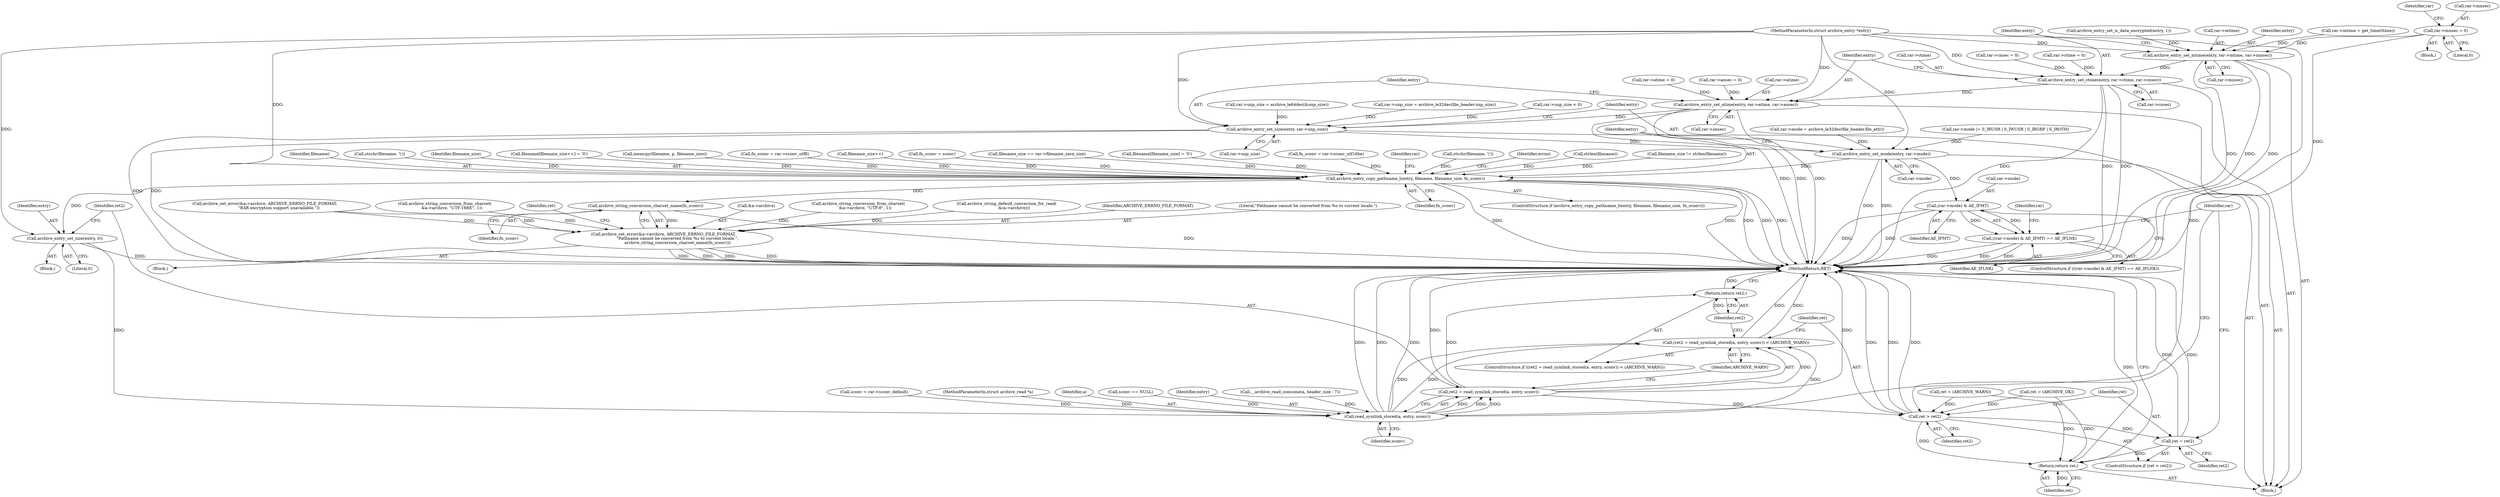 digraph "0_libarchive_5562545b5562f6d12a4ef991fae158bf4ccf92b6@pointer" {
"1000338" [label="(Call,rar->mnsec = 0)"];
"1001626" [label="(Call,archive_entry_set_mtime(entry, rar->mtime, rar->mnsec))"];
"1001634" [label="(Call,archive_entry_set_ctime(entry, rar->ctime, rar->cnsec))"];
"1001642" [label="(Call,archive_entry_set_atime(entry, rar->atime, rar->ansec))"];
"1001650" [label="(Call,archive_entry_set_size(entry, rar->unp_size))"];
"1001655" [label="(Call,archive_entry_set_mode(entry, rar->mode))"];
"1001661" [label="(Call,archive_entry_copy_pathname_l(entry, filename, filename_size, fn_sconv))"];
"1001688" [label="(Call,archive_string_conversion_charset_name(fn_sconv))"];
"1001681" [label="(Call,archive_set_error(&a->archive, ARCHIVE_ERRNO_FILE_FORMAT,\n                      \"Pathname cannot be converted from %s to current locale.\",\n                      archive_string_conversion_charset_name(fn_sconv)))"];
"1001707" [label="(Call,archive_entry_set_size(entry, 0))"];
"1001714" [label="(Call,read_symlink_stored(a, entry, sconv))"];
"1001711" [label="(Call,(ret2 = read_symlink_stored(a, entry, sconv)) < (ARCHIVE_WARN))"];
"1001712" [label="(Call,ret2 = read_symlink_stored(a, entry, sconv))"];
"1001719" [label="(Return,return ret2;)"];
"1001722" [label="(Call,ret > ret2)"];
"1001725" [label="(Call,ret = ret2)"];
"1001739" [label="(Return,return ret;)"];
"1001695" [label="(Call,(rar->mode) & AE_IFMT)"];
"1001694" [label="(Call,((rar->mode) & AE_IFMT) == AE_IFLNK)"];
"1001727" [label="(Identifier,ret2)"];
"1000342" [label="(Literal,0)"];
"1000182" [label="(Call,sconv = rar->sconv_default)"];
"1001682" [label="(Call,&a->archive)"];
"1001708" [label="(Identifier,entry)"];
"1001631" [label="(Call,rar->mnsec)"];
"1001693" [label="(ControlStructure,if (((rar->mode) & AE_IFMT) == AE_IFLNK))"];
"1000338" [label="(Call,rar->mnsec = 0)"];
"1000345" [label="(Identifier,rar)"];
"1000699" [label="(Call,memcpy(filename, p, filename_size))"];
"1001023" [label="(Call,archive_string_conversion_from_charset(\n           &a->archive, \"UTF-8\", 1))"];
"1001731" [label="(Identifier,rar)"];
"1001694" [label="(Call,((rar->mode) & AE_IFMT) == AE_IFLNK)"];
"1000117" [label="(MethodParameterIn,struct archive_read *a)"];
"1001690" [label="(Call,ret = (ARCHIVE_WARN))"];
"1001715" [label="(Identifier,a)"];
"1001639" [label="(Call,rar->cnsec)"];
"1001661" [label="(Call,archive_entry_copy_pathname_l(entry, filename, filename_size, fn_sconv))"];
"1001038" [label="(Call,fn_sconv = rar->sconv_utf8)"];
"1001047" [label="(Call,strchr(filename, '\\'))"];
"1000462" [label="(Call,archive_entry_set_is_data_encrypted(entry, 1))"];
"1001722" [label="(Call,ret > ret2)"];
"1000158" [label="(Call,sconv == NULL)"];
"1001628" [label="(Call,rar->mtime)"];
"1001669" [label="(Identifier,errno)"];
"1001740" [label="(Identifier,ret)"];
"1001635" [label="(Identifier,entry)"];
"1000521" [label="(Call,rar->unp_size = archive_le64dec(&unp_size))"];
"1000172" [label="(Call,archive_string_default_conversion_for_read(\n            &(a->archive)))"];
"1000742" [label="(Call,strlen(filename))"];
"1001720" [label="(Identifier,ret2)"];
"1000716" [label="(Call,filename_size != strlen(filename))"];
"1000328" [label="(Call,rar->cnsec = 0)"];
"1001663" [label="(Identifier,filename)"];
"1001710" [label="(ControlStructure,if ((ret2 = read_symlink_stored(a, entry, sconv)) < (ARCHIVE_WARN)))"];
"1000318" [label="(Call,rar->ansec = 0)"];
"1001686" [label="(Identifier,ARCHIVE_ERRNO_FILE_FORMAT)"];
"1000120" [label="(Block,)"];
"1001688" [label="(Call,archive_string_conversion_charset_name(fn_sconv))"];
"1001717" [label="(Identifier,sconv)"];
"1001642" [label="(Call,archive_entry_set_atime(entry, rar->atime, rar->ansec))"];
"1000262" [label="(Block,)"];
"1001067" [label="(Call,strchr(filename, '\\'))"];
"1000323" [label="(Call,rar->ctime = 0)"];
"1001687" [label="(Literal,\"Pathname cannot be converted from %s to current locale.\")"];
"1001468" [label="(Call,rar->mode |= S_IRUSR | S_IWUSR | S_IRGRP | S_IROTH)"];
"1001718" [label="(Identifier,ARCHIVE_WARN)"];
"1001627" [label="(Identifier,entry)"];
"1001634" [label="(Call,archive_entry_set_ctime(entry, rar->ctime, rar->cnsec))"];
"1001666" [label="(Block,)"];
"1001711" [label="(Call,(ret2 = read_symlink_stored(a, entry, sconv)) < (ARCHIVE_WARN))"];
"1001664" [label="(Identifier,filename_size)"];
"1000946" [label="(Call,filename[filename_size++] = '\0')"];
"1001707" [label="(Call,archive_entry_set_size(entry, 0))"];
"1001681" [label="(Call,archive_set_error(&a->archive, ARCHIVE_ERRNO_FILE_FORMAT,\n                      \"Pathname cannot be converted from %s to current locale.\",\n                      archive_string_conversion_charset_name(fn_sconv)))"];
"1001709" [label="(Literal,0)"];
"1001713" [label="(Identifier,ret2)"];
"1001739" [label="(Return,return ret;)"];
"1000470" [label="(Call,archive_set_error(&a->archive, ARCHIVE_ERRNO_FILE_FORMAT,\n                      \"RAR encryption support unavailable.\"))"];
"1000118" [label="(MethodParameterIn,struct archive_entry *entry)"];
"1001689" [label="(Identifier,fn_sconv)"];
"1001704" [label="(Identifier,rar)"];
"1001650" [label="(Call,archive_entry_set_size(entry, rar->unp_size))"];
"1000139" [label="(Call,ret = (ARCHIVE_OK))"];
"1000441" [label="(Call,rar->mtime = get_time(ttime))"];
"1000553" [label="(Call,rar->unp_size < 0)"];
"1001652" [label="(Call,rar->unp_size)"];
"1001716" [label="(Identifier,entry)"];
"1001721" [label="(ControlStructure,if (ret > ret2))"];
"1000949" [label="(Call,filename_size++)"];
"1001060" [label="(Call,fn_sconv = sconv)"];
"1001665" [label="(Identifier,fn_sconv)"];
"1001636" [label="(Call,rar->ctime)"];
"1001719" [label="(Return,return ret2;)"];
"1001726" [label="(Identifier,ret)"];
"1001700" [label="(Identifier,AE_IFLNK)"];
"1001712" [label="(Call,ret2 = read_symlink_stored(a, entry, sconv))"];
"1001741" [label="(MethodReturn,RET)"];
"1001724" [label="(Identifier,ret2)"];
"1000339" [label="(Call,rar->mnsec)"];
"1001647" [label="(Call,rar->ansec)"];
"1000963" [label="(Call,archive_string_conversion_from_charset(\n           &a->archive, \"UTF-16BE\", 1))"];
"1001691" [label="(Identifier,ret)"];
"1001643" [label="(Identifier,entry)"];
"1001699" [label="(Identifier,AE_IFMT)"];
"1001084" [label="(Call,filename_size == rar->filename_save_size)"];
"1000703" [label="(Call,filename[filename_size] = '\0')"];
"1001657" [label="(Call,rar->mode)"];
"1001662" [label="(Identifier,entry)"];
"1001656" [label="(Identifier,entry)"];
"1001655" [label="(Call,archive_entry_set_mode(entry, rar->mode))"];
"1001644" [label="(Call,rar->atime)"];
"1001701" [label="(Block,)"];
"1001626" [label="(Call,archive_entry_set_mtime(entry, rar->mtime, rar->mnsec))"];
"1001660" [label="(ControlStructure,if (archive_entry_copy_pathname_l(entry, filename, filename_size, fn_sconv)))"];
"1001392" [label="(Call,__archive_read_consume(a, header_size - 7))"];
"1001725" [label="(Call,ret = ret2)"];
"1000313" [label="(Call,rar->atime = 0)"];
"1001723" [label="(Identifier,ret)"];
"1001714" [label="(Call,read_symlink_stored(a, entry, sconv))"];
"1000978" [label="(Call,fn_sconv = rar->sconv_utf16be)"];
"1000538" [label="(Call,rar->unp_size = archive_le32dec(file_header.unp_size))"];
"1001651" [label="(Identifier,entry)"];
"1001695" [label="(Call,(rar->mode) & AE_IFMT)"];
"1001696" [label="(Call,rar->mode)"];
"1001483" [label="(Call,rar->mode = archive_le32dec(file_header.file_attr))"];
"1001697" [label="(Identifier,rar)"];
"1000338" -> "1000262"  [label="AST: "];
"1000338" -> "1000342"  [label="CFG: "];
"1000339" -> "1000338"  [label="AST: "];
"1000342" -> "1000338"  [label="AST: "];
"1000345" -> "1000338"  [label="CFG: "];
"1000338" -> "1001741"  [label="DDG: "];
"1000338" -> "1001626"  [label="DDG: "];
"1001626" -> "1000120"  [label="AST: "];
"1001626" -> "1001631"  [label="CFG: "];
"1001627" -> "1001626"  [label="AST: "];
"1001628" -> "1001626"  [label="AST: "];
"1001631" -> "1001626"  [label="AST: "];
"1001635" -> "1001626"  [label="CFG: "];
"1001626" -> "1001741"  [label="DDG: "];
"1001626" -> "1001741"  [label="DDG: "];
"1001626" -> "1001741"  [label="DDG: "];
"1000462" -> "1001626"  [label="DDG: "];
"1000118" -> "1001626"  [label="DDG: "];
"1000441" -> "1001626"  [label="DDG: "];
"1001626" -> "1001634"  [label="DDG: "];
"1001634" -> "1000120"  [label="AST: "];
"1001634" -> "1001639"  [label="CFG: "];
"1001635" -> "1001634"  [label="AST: "];
"1001636" -> "1001634"  [label="AST: "];
"1001639" -> "1001634"  [label="AST: "];
"1001643" -> "1001634"  [label="CFG: "];
"1001634" -> "1001741"  [label="DDG: "];
"1001634" -> "1001741"  [label="DDG: "];
"1001634" -> "1001741"  [label="DDG: "];
"1000118" -> "1001634"  [label="DDG: "];
"1000323" -> "1001634"  [label="DDG: "];
"1000328" -> "1001634"  [label="DDG: "];
"1001634" -> "1001642"  [label="DDG: "];
"1001642" -> "1000120"  [label="AST: "];
"1001642" -> "1001647"  [label="CFG: "];
"1001643" -> "1001642"  [label="AST: "];
"1001644" -> "1001642"  [label="AST: "];
"1001647" -> "1001642"  [label="AST: "];
"1001651" -> "1001642"  [label="CFG: "];
"1001642" -> "1001741"  [label="DDG: "];
"1001642" -> "1001741"  [label="DDG: "];
"1001642" -> "1001741"  [label="DDG: "];
"1000118" -> "1001642"  [label="DDG: "];
"1000313" -> "1001642"  [label="DDG: "];
"1000318" -> "1001642"  [label="DDG: "];
"1001642" -> "1001650"  [label="DDG: "];
"1001650" -> "1000120"  [label="AST: "];
"1001650" -> "1001652"  [label="CFG: "];
"1001651" -> "1001650"  [label="AST: "];
"1001652" -> "1001650"  [label="AST: "];
"1001656" -> "1001650"  [label="CFG: "];
"1001650" -> "1001741"  [label="DDG: "];
"1001650" -> "1001741"  [label="DDG: "];
"1000118" -> "1001650"  [label="DDG: "];
"1000538" -> "1001650"  [label="DDG: "];
"1000521" -> "1001650"  [label="DDG: "];
"1000553" -> "1001650"  [label="DDG: "];
"1001650" -> "1001655"  [label="DDG: "];
"1001655" -> "1000120"  [label="AST: "];
"1001655" -> "1001657"  [label="CFG: "];
"1001656" -> "1001655"  [label="AST: "];
"1001657" -> "1001655"  [label="AST: "];
"1001662" -> "1001655"  [label="CFG: "];
"1001655" -> "1001741"  [label="DDG: "];
"1001655" -> "1001741"  [label="DDG: "];
"1000118" -> "1001655"  [label="DDG: "];
"1001468" -> "1001655"  [label="DDG: "];
"1001483" -> "1001655"  [label="DDG: "];
"1001655" -> "1001661"  [label="DDG: "];
"1001655" -> "1001695"  [label="DDG: "];
"1001661" -> "1001660"  [label="AST: "];
"1001661" -> "1001665"  [label="CFG: "];
"1001662" -> "1001661"  [label="AST: "];
"1001663" -> "1001661"  [label="AST: "];
"1001664" -> "1001661"  [label="AST: "];
"1001665" -> "1001661"  [label="AST: "];
"1001669" -> "1001661"  [label="CFG: "];
"1001697" -> "1001661"  [label="CFG: "];
"1001661" -> "1001741"  [label="DDG: "];
"1001661" -> "1001741"  [label="DDG: "];
"1001661" -> "1001741"  [label="DDG: "];
"1001661" -> "1001741"  [label="DDG: "];
"1001661" -> "1001741"  [label="DDG: "];
"1000118" -> "1001661"  [label="DDG: "];
"1001047" -> "1001661"  [label="DDG: "];
"1000703" -> "1001661"  [label="DDG: "];
"1000946" -> "1001661"  [label="DDG: "];
"1001067" -> "1001661"  [label="DDG: "];
"1000742" -> "1001661"  [label="DDG: "];
"1000949" -> "1001661"  [label="DDG: "];
"1001084" -> "1001661"  [label="DDG: "];
"1000716" -> "1001661"  [label="DDG: "];
"1000699" -> "1001661"  [label="DDG: "];
"1001060" -> "1001661"  [label="DDG: "];
"1000978" -> "1001661"  [label="DDG: "];
"1001038" -> "1001661"  [label="DDG: "];
"1001661" -> "1001688"  [label="DDG: "];
"1001661" -> "1001707"  [label="DDG: "];
"1001688" -> "1001681"  [label="AST: "];
"1001688" -> "1001689"  [label="CFG: "];
"1001689" -> "1001688"  [label="AST: "];
"1001681" -> "1001688"  [label="CFG: "];
"1001688" -> "1001741"  [label="DDG: "];
"1001688" -> "1001681"  [label="DDG: "];
"1001681" -> "1001666"  [label="AST: "];
"1001682" -> "1001681"  [label="AST: "];
"1001686" -> "1001681"  [label="AST: "];
"1001687" -> "1001681"  [label="AST: "];
"1001691" -> "1001681"  [label="CFG: "];
"1001681" -> "1001741"  [label="DDG: "];
"1001681" -> "1001741"  [label="DDG: "];
"1001681" -> "1001741"  [label="DDG: "];
"1001681" -> "1001741"  [label="DDG: "];
"1001023" -> "1001681"  [label="DDG: "];
"1000963" -> "1001681"  [label="DDG: "];
"1000172" -> "1001681"  [label="DDG: "];
"1000470" -> "1001681"  [label="DDG: "];
"1000470" -> "1001681"  [label="DDG: "];
"1001707" -> "1001701"  [label="AST: "];
"1001707" -> "1001709"  [label="CFG: "];
"1001708" -> "1001707"  [label="AST: "];
"1001709" -> "1001707"  [label="AST: "];
"1001713" -> "1001707"  [label="CFG: "];
"1001707" -> "1001741"  [label="DDG: "];
"1000118" -> "1001707"  [label="DDG: "];
"1001707" -> "1001714"  [label="DDG: "];
"1001714" -> "1001712"  [label="AST: "];
"1001714" -> "1001717"  [label="CFG: "];
"1001715" -> "1001714"  [label="AST: "];
"1001716" -> "1001714"  [label="AST: "];
"1001717" -> "1001714"  [label="AST: "];
"1001712" -> "1001714"  [label="CFG: "];
"1001714" -> "1001741"  [label="DDG: "];
"1001714" -> "1001741"  [label="DDG: "];
"1001714" -> "1001741"  [label="DDG: "];
"1001714" -> "1001711"  [label="DDG: "];
"1001714" -> "1001711"  [label="DDG: "];
"1001714" -> "1001711"  [label="DDG: "];
"1001714" -> "1001712"  [label="DDG: "];
"1001714" -> "1001712"  [label="DDG: "];
"1001714" -> "1001712"  [label="DDG: "];
"1001392" -> "1001714"  [label="DDG: "];
"1000117" -> "1001714"  [label="DDG: "];
"1000118" -> "1001714"  [label="DDG: "];
"1000182" -> "1001714"  [label="DDG: "];
"1000158" -> "1001714"  [label="DDG: "];
"1001711" -> "1001710"  [label="AST: "];
"1001711" -> "1001718"  [label="CFG: "];
"1001712" -> "1001711"  [label="AST: "];
"1001718" -> "1001711"  [label="AST: "];
"1001720" -> "1001711"  [label="CFG: "];
"1001723" -> "1001711"  [label="CFG: "];
"1001711" -> "1001741"  [label="DDG: "];
"1001711" -> "1001741"  [label="DDG: "];
"1001712" -> "1001711"  [label="DDG: "];
"1001713" -> "1001712"  [label="AST: "];
"1001718" -> "1001712"  [label="CFG: "];
"1001712" -> "1001741"  [label="DDG: "];
"1001712" -> "1001741"  [label="DDG: "];
"1001712" -> "1001719"  [label="DDG: "];
"1001712" -> "1001722"  [label="DDG: "];
"1001719" -> "1001710"  [label="AST: "];
"1001719" -> "1001720"  [label="CFG: "];
"1001720" -> "1001719"  [label="AST: "];
"1001741" -> "1001719"  [label="CFG: "];
"1001719" -> "1001741"  [label="DDG: "];
"1001720" -> "1001719"  [label="DDG: "];
"1001722" -> "1001721"  [label="AST: "];
"1001722" -> "1001724"  [label="CFG: "];
"1001723" -> "1001722"  [label="AST: "];
"1001724" -> "1001722"  [label="AST: "];
"1001726" -> "1001722"  [label="CFG: "];
"1001731" -> "1001722"  [label="CFG: "];
"1001722" -> "1001741"  [label="DDG: "];
"1001722" -> "1001741"  [label="DDG: "];
"1001722" -> "1001741"  [label="DDG: "];
"1001690" -> "1001722"  [label="DDG: "];
"1000139" -> "1001722"  [label="DDG: "];
"1001722" -> "1001725"  [label="DDG: "];
"1001722" -> "1001739"  [label="DDG: "];
"1001725" -> "1001721"  [label="AST: "];
"1001725" -> "1001727"  [label="CFG: "];
"1001726" -> "1001725"  [label="AST: "];
"1001727" -> "1001725"  [label="AST: "];
"1001731" -> "1001725"  [label="CFG: "];
"1001725" -> "1001741"  [label="DDG: "];
"1001725" -> "1001741"  [label="DDG: "];
"1001725" -> "1001739"  [label="DDG: "];
"1001739" -> "1000120"  [label="AST: "];
"1001739" -> "1001740"  [label="CFG: "];
"1001740" -> "1001739"  [label="AST: "];
"1001741" -> "1001739"  [label="CFG: "];
"1001739" -> "1001741"  [label="DDG: "];
"1001740" -> "1001739"  [label="DDG: "];
"1000139" -> "1001739"  [label="DDG: "];
"1001690" -> "1001739"  [label="DDG: "];
"1001695" -> "1001694"  [label="AST: "];
"1001695" -> "1001699"  [label="CFG: "];
"1001696" -> "1001695"  [label="AST: "];
"1001699" -> "1001695"  [label="AST: "];
"1001700" -> "1001695"  [label="CFG: "];
"1001695" -> "1001741"  [label="DDG: "];
"1001695" -> "1001741"  [label="DDG: "];
"1001695" -> "1001694"  [label="DDG: "];
"1001695" -> "1001694"  [label="DDG: "];
"1001694" -> "1001693"  [label="AST: "];
"1001694" -> "1001700"  [label="CFG: "];
"1001700" -> "1001694"  [label="AST: "];
"1001704" -> "1001694"  [label="CFG: "];
"1001731" -> "1001694"  [label="CFG: "];
"1001694" -> "1001741"  [label="DDG: "];
"1001694" -> "1001741"  [label="DDG: "];
"1001694" -> "1001741"  [label="DDG: "];
}
